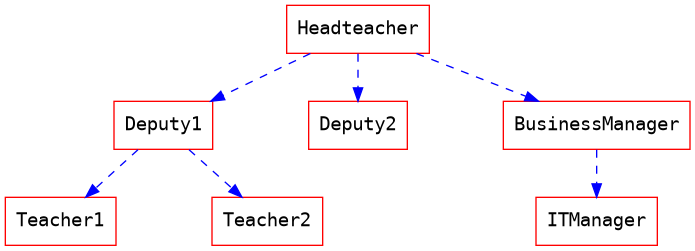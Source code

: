 @startuml
digraph hierarchy {

                nodesep=1.0 // increases the separation between nodes

                node [color=Red,fontname=Courier,shape=box] //All nodes will this shape and colour
                edge [color=Blue, style=dashed] //All the lines look like this

                Headteacher->{Deputy1 Deputy2 BusinessManager}
                Deputy1->{Teacher1 Teacher2}
                BusinessManager->ITManager
                {rank=same;ITManager Teacher1 Teacher2}  // Put them on the same level
}
@enduml